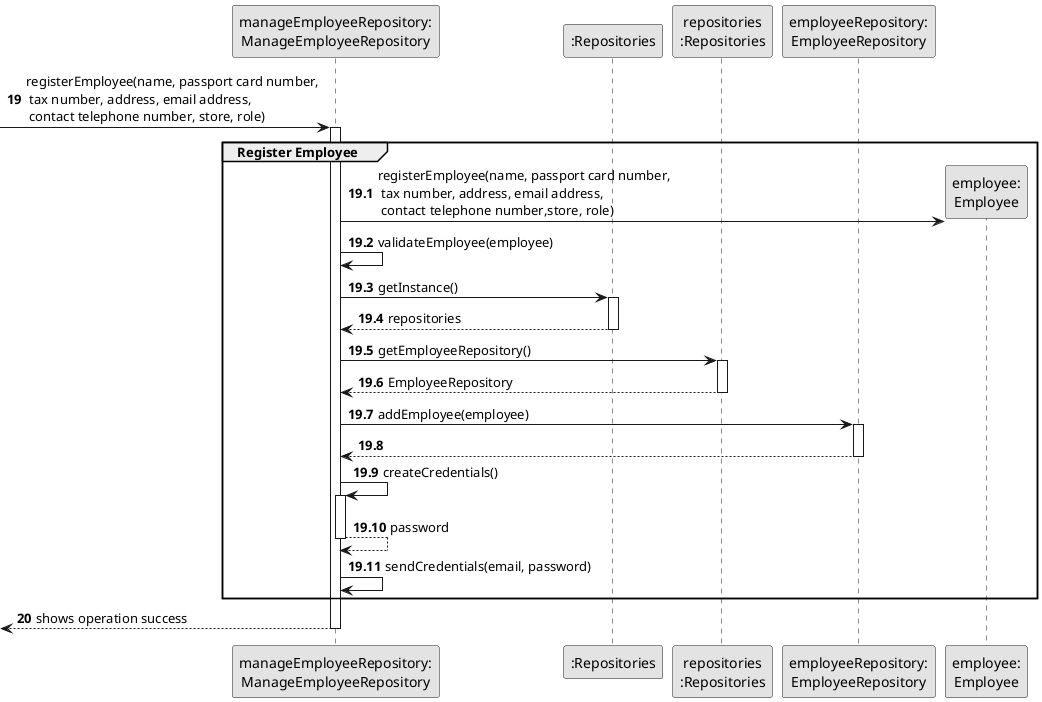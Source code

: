 @startuml
skinparam monochrome true
skinparam packageStyle rectangle
skinparam shadowing false

autonumber

participant "manageEmployeeRepository:\nManageEmployeeRepository" as MaEmp
participant ":Repositories" as Repositories
participant "repositories\n:Repositories" as repositories
participant "employeeRepository:\nEmployeeRepository" as EmpRep
participant "employee:\nEmployee" as Emp

autonumber 19


        -> MaEmp : registerEmployee(name, passport card number,\n tax number, address, email address,\n contact telephone number, store, role)

        autonumber 19.1
       activate MaEmp
       group Register Employee

      MaEmp -> Emp** : registerEmployee(name, passport card number,\n tax number, address, email address,\n contact telephone number,store, role)

             MaEmp -> MaEmp : validateEmployee(employee)


             MaEmp -> Repositories : getInstance()
                                         activate Repositories

                                         Repositories --> MaEmp : repositories
                                         deactivate Repositories

                                  MaEmp -> repositories : getEmployeeRepository()
                                         activate repositories

                                         repositories --> MaEmp : EmployeeRepository
                                         deactivate repositories

                           MaEmp -> EmpRep : addEmployee(employee)
                           activate EmpRep

                           EmpRep --> MaEmp
                           deactivate EmpRep

             MaEmp -> MaEmp : createCredentials()
                            activate MaEmp

                             MaEmp --> MaEmp : password
                            deactivate MaEmp

             MaEmp -> MaEmp : sendCredentials(email, password)



       end
       autonumber 20

       <-- MaEmp : shows operation success
       deactivate MaEmp
@enduml
